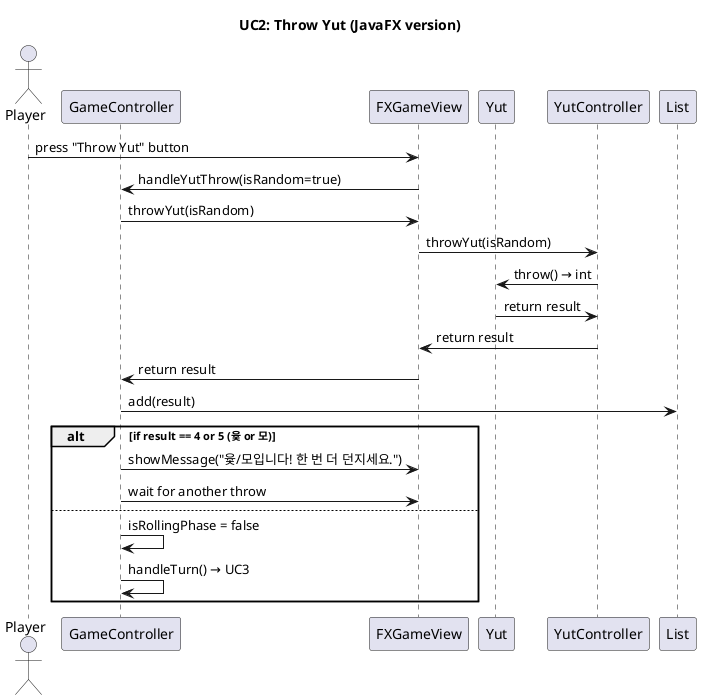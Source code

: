 @startuml
title UC2: Throw Yut (JavaFX version)

actor Player
participant GameController as GameController
participant FXGameView as FXGameView
participant Yut as Yut
participant YutController as YutController
participant List as stepQueue

Player -> FXGameView : press "Throw Yut" button
FXGameView -> GameController : handleYutThrow(isRandom=true)

GameController -> FXGameView : throwYut(isRandom)
FXGameView -> YutController : throwYut(isRandom)
YutController -> Yut : throw() → int
Yut -> YutController : return result
YutController -> FXGameView : return result
FXGameView -> GameController : return result

GameController -> stepQueue : add(result)

alt if result == 4 or 5 (윷 or 모)
    GameController -> FXGameView : showMessage("윷/모입니다! 한 번 더 던지세요.")
    GameController -> FXGameView : wait for another throw
else
    GameController -> GameController : isRollingPhase = false
    GameController -> GameController : handleTurn() → UC3
end alt

@enduml
